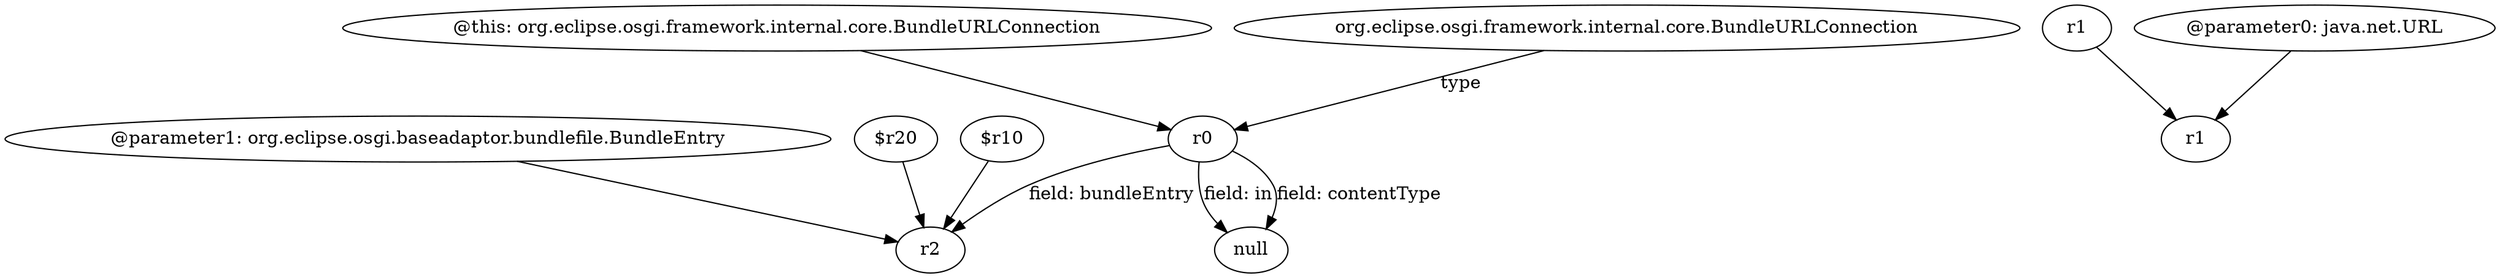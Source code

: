 digraph g {
0[label="@parameter1: org.eclipse.osgi.baseadaptor.bundlefile.BundleEntry"]
1[label="r2"]
0->1[label=""]
2[label="@this: org.eclipse.osgi.framework.internal.core.BundleURLConnection"]
3[label="r0"]
2->3[label=""]
3->1[label="field: bundleEntry"]
4[label="r1"]
5[label="r1"]
4->5[label=""]
6[label="$r20"]
6->1[label=""]
7[label="@parameter0: java.net.URL"]
7->5[label=""]
8[label="null"]
3->8[label="field: in"]
3->8[label="field: contentType"]
9[label="org.eclipse.osgi.framework.internal.core.BundleURLConnection"]
9->3[label="type"]
10[label="$r10"]
10->1[label=""]
}